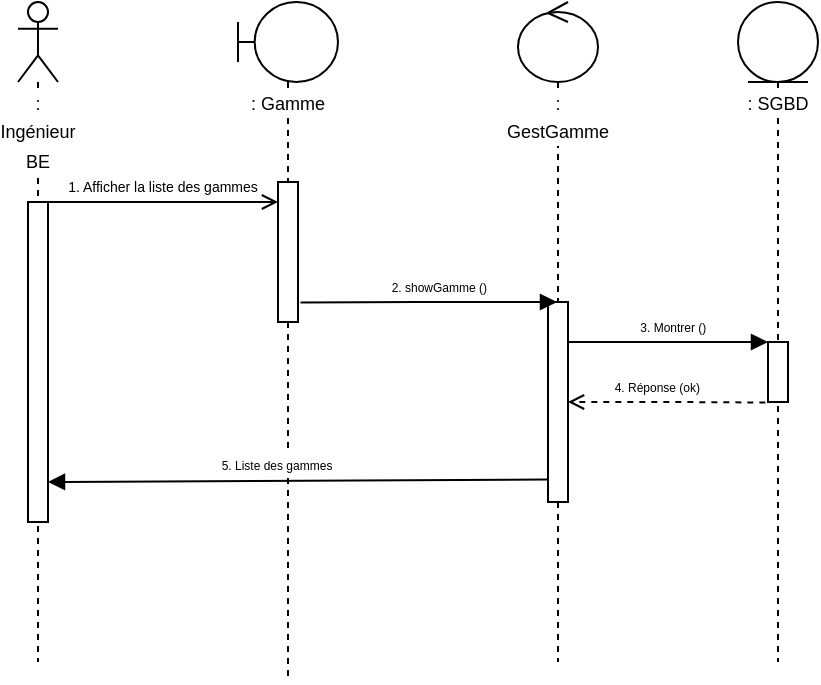 <mxfile version="13.3.4" type="device"><diagram id="kFxqIiGfflVkpbwv2sRW" name="Page-1"><mxGraphModel dx="852" dy="386" grid="1" gridSize="10" guides="1" tooltips="1" connect="1" arrows="1" fold="1" page="1" pageScale="1" pageWidth="827" pageHeight="1169" math="0" shadow="0"><root><mxCell id="0"/><mxCell id="1" parent="0"/><mxCell id="erOvvMbqrTE1QlpRHogl-3" value="&lt;font style=&quot;font-size: 9px&quot;&gt;: Ingénieur BE&lt;/font&gt;" style="shape=umlLifeline;participant=umlActor;perimeter=lifelinePerimeter;whiteSpace=wrap;html=1;container=1;collapsible=0;recursiveResize=0;verticalAlign=top;spacingTop=36;labelBackgroundColor=#ffffff;outlineConnect=0;" parent="1" vertex="1"><mxGeometry x="180" y="170" width="20" height="330" as="geometry"/></mxCell><mxCell id="erOvvMbqrTE1QlpRHogl-8" value="" style="html=1;points=[];perimeter=orthogonalPerimeter;" parent="erOvvMbqrTE1QlpRHogl-3" vertex="1"><mxGeometry x="5" y="100" width="10" height="160" as="geometry"/></mxCell><mxCell id="erOvvMbqrTE1QlpRHogl-5" value="&lt;font style=&quot;font-size: 9px&quot;&gt;: Gamme&lt;/font&gt;" style="shape=umlLifeline;participant=umlBoundary;perimeter=lifelinePerimeter;whiteSpace=wrap;html=1;container=1;collapsible=0;recursiveResize=0;verticalAlign=top;spacingTop=36;labelBackgroundColor=#ffffff;outlineConnect=0;" parent="1" vertex="1"><mxGeometry x="290" y="170" width="50" height="340" as="geometry"/></mxCell><mxCell id="erOvvMbqrTE1QlpRHogl-9" value="" style="html=1;points=[];perimeter=orthogonalPerimeter;" parent="erOvvMbqrTE1QlpRHogl-5" vertex="1"><mxGeometry x="20" y="90" width="10" height="70" as="geometry"/></mxCell><mxCell id="erOvvMbqrTE1QlpRHogl-10" value="&lt;font style=&quot;font-size: 7px&quot;&gt;1. Afficher la liste des gammes&lt;/font&gt;" style="html=1;verticalAlign=bottom;endArrow=open;exitX=0.8;exitY=0;exitDx=0;exitDy=0;exitPerimeter=0;endFill=0;" parent="1" source="erOvvMbqrTE1QlpRHogl-8" edge="1"><mxGeometry width="80" relative="1" as="geometry"><mxPoint x="200" y="270" as="sourcePoint"/><mxPoint x="310" y="270" as="targetPoint"/></mxGeometry></mxCell><mxCell id="erOvvMbqrTE1QlpRHogl-19" value="&lt;font style=&quot;font-size: 9px&quot;&gt;: Gest&lt;/font&gt;&lt;span style=&quot;font-size: 9px&quot;&gt;Gamme&lt;/span&gt;" style="shape=umlLifeline;participant=umlControl;perimeter=lifelinePerimeter;whiteSpace=wrap;html=1;container=1;collapsible=0;recursiveResize=0;verticalAlign=top;spacingTop=36;labelBackgroundColor=#ffffff;outlineConnect=0;" parent="1" vertex="1"><mxGeometry x="430" y="170" width="40" height="330" as="geometry"/></mxCell><mxCell id="erOvvMbqrTE1QlpRHogl-31" value="" style="html=1;points=[];perimeter=orthogonalPerimeter;" parent="erOvvMbqrTE1QlpRHogl-19" vertex="1"><mxGeometry x="15" y="150" width="10" height="100" as="geometry"/></mxCell><mxCell id="erOvvMbqrTE1QlpRHogl-33" value="&lt;font style=&quot;font-size: 6px&quot;&gt;2. showGamme&lt;/font&gt;&lt;font&gt;&lt;span style=&quot;font-size: 6px&quot;&gt;&amp;nbsp;()&amp;nbsp;&lt;/span&gt;&lt;/font&gt;" style="html=1;verticalAlign=bottom;endArrow=block;exitX=1.123;exitY=0.861;exitDx=0;exitDy=0;exitPerimeter=0;endFill=1;" parent="1" source="erOvvMbqrTE1QlpRHogl-9" target="erOvvMbqrTE1QlpRHogl-19" edge="1"><mxGeometry x="0.088" width="80" relative="1" as="geometry"><mxPoint x="313" y="380" as="sourcePoint"/><mxPoint x="446" y="327" as="targetPoint"/><mxPoint as="offset"/><Array as="points"><mxPoint x="390" y="320"/></Array></mxGeometry></mxCell><mxCell id="erOvvMbqrTE1QlpRHogl-69" value="&lt;font style=&quot;font-size: 9px&quot;&gt;: SGBD&lt;/font&gt;" style="shape=umlLifeline;participant=umlEntity;perimeter=lifelinePerimeter;whiteSpace=wrap;html=1;container=1;collapsible=0;recursiveResize=0;verticalAlign=top;spacingTop=36;labelBackgroundColor=#ffffff;outlineConnect=0;" parent="1" vertex="1"><mxGeometry x="540" y="170" width="40" height="330" as="geometry"/></mxCell><mxCell id="HGgp8lc5ijEwWUL0uSrv-1" value="" style="html=1;points=[];perimeter=orthogonalPerimeter;" parent="erOvvMbqrTE1QlpRHogl-69" vertex="1"><mxGeometry x="15" y="170" width="10" height="30" as="geometry"/></mxCell><mxCell id="erOvvMbqrTE1QlpRHogl-70" value="&lt;span style=&quot;font-size: 6px&quot;&gt;3. Montrer ()&amp;nbsp;&lt;/span&gt;" style="html=1;verticalAlign=bottom;endArrow=block;endFill=1;" parent="1" edge="1"><mxGeometry x="0.048" width="80" relative="1" as="geometry"><mxPoint x="455" y="340" as="sourcePoint"/><mxPoint x="555" y="340" as="targetPoint"/><mxPoint as="offset"/><Array as="points"><mxPoint x="510" y="340"/></Array></mxGeometry></mxCell><mxCell id="HGgp8lc5ijEwWUL0uSrv-4" value="&lt;font style=&quot;font-size: 6px&quot;&gt;4. Réponse (ok)&amp;nbsp;&lt;/font&gt;" style="html=1;verticalAlign=bottom;endArrow=open;exitX=-0.133;exitY=1.009;exitDx=0;exitDy=0;exitPerimeter=0;endFill=0;dashed=1;" parent="1" source="HGgp8lc5ijEwWUL0uSrv-1" target="erOvvMbqrTE1QlpRHogl-31" edge="1"><mxGeometry x="0.088" width="80" relative="1" as="geometry"><mxPoint x="329" y="330.3" as="sourcePoint"/><mxPoint x="459.5" y="330.3" as="targetPoint"/><mxPoint as="offset"/><Array as="points"><mxPoint x="510" y="370"/></Array></mxGeometry></mxCell><mxCell id="HGgp8lc5ijEwWUL0uSrv-5" value="&lt;font style=&quot;font-size: 6px&quot;&gt;5. Liste des gammes&lt;/font&gt;" style="html=1;verticalAlign=bottom;endArrow=block;endFill=1;exitX=-0.028;exitY=0.888;exitDx=0;exitDy=0;exitPerimeter=0;" parent="1" source="erOvvMbqrTE1QlpRHogl-31" edge="1"><mxGeometry x="0.088" width="80" relative="1" as="geometry"><mxPoint x="440" y="400" as="sourcePoint"/><mxPoint x="195" y="410" as="targetPoint"/><mxPoint as="offset"/></mxGeometry></mxCell></root></mxGraphModel></diagram></mxfile>